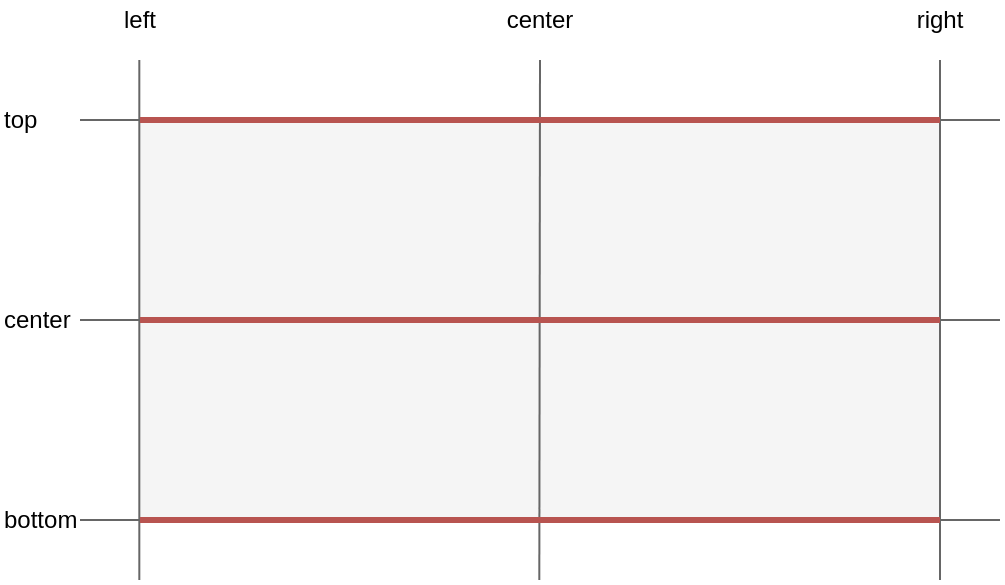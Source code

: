 <mxfile version="13.2.6" type="device"><diagram id="lJJeek-omCmlwn547X8g" name="Page-1"><mxGraphModel dx="501" dy="310" grid="1" gridSize="10" guides="1" tooltips="1" connect="1" arrows="1" fold="1" page="1" pageScale="1" pageWidth="850" pageHeight="1100" math="0" shadow="0"><root><mxCell id="0"/><mxCell id="1" parent="0"/><mxCell id="MBnoipkt6LpGMoZ2fEmY-1" value="" style="rounded=0;whiteSpace=wrap;html=1;fillColor=#f5f5f5;strokeColor=none;fontColor=#333333;" parent="1" vertex="1"><mxGeometry x="120" y="120" width="400" height="200" as="geometry"/></mxCell><mxCell id="MBnoipkt6LpGMoZ2fEmY-2" value="" style="endArrow=none;html=1;fillColor=#f5f5f5;strokeColor=#666666;exitX=1;exitY=0.5;exitDx=0;exitDy=0;" parent="1" source="MBnoipkt6LpGMoZ2fEmY-9" edge="1"><mxGeometry width="50" height="50" relative="1" as="geometry"><mxPoint x="110" y="120" as="sourcePoint"/><mxPoint x="550" y="120" as="targetPoint"/></mxGeometry></mxCell><mxCell id="MBnoipkt6LpGMoZ2fEmY-3" value="" style="endArrow=none;html=1;fillColor=#f5f5f5;strokeColor=#666666;exitX=1;exitY=0.5;exitDx=0;exitDy=0;" parent="1" source="MBnoipkt6LpGMoZ2fEmY-10" edge="1"><mxGeometry width="50" height="50" relative="1" as="geometry"><mxPoint x="110" y="320" as="sourcePoint"/><mxPoint x="550" y="320" as="targetPoint"/></mxGeometry></mxCell><mxCell id="MBnoipkt6LpGMoZ2fEmY-4" value="" style="endArrow=none;html=1;fillColor=#f5f5f5;strokeColor=#666666;" parent="1" edge="1"><mxGeometry width="50" height="50" relative="1" as="geometry"><mxPoint x="520" y="90" as="sourcePoint"/><mxPoint x="520" y="350" as="targetPoint"/></mxGeometry></mxCell><mxCell id="MBnoipkt6LpGMoZ2fEmY-5" value="" style="endArrow=none;html=1;fillColor=#f5f5f5;strokeColor=#666666;" parent="1" edge="1"><mxGeometry width="50" height="50" relative="1" as="geometry"><mxPoint x="119.66" y="90" as="sourcePoint"/><mxPoint x="119.66" y="350" as="targetPoint"/></mxGeometry></mxCell><mxCell id="MBnoipkt6LpGMoZ2fEmY-6" value="" style="endArrow=none;html=1;fillColor=#f5f5f5;strokeColor=#666666;" parent="1" edge="1"><mxGeometry width="50" height="50" relative="1" as="geometry"><mxPoint x="320" y="90" as="sourcePoint"/><mxPoint x="319.66" y="350" as="targetPoint"/></mxGeometry></mxCell><mxCell id="MBnoipkt6LpGMoZ2fEmY-7" value="" style="endArrow=none;html=1;fillColor=#f5f5f5;strokeColor=#666666;exitX=1;exitY=0.5;exitDx=0;exitDy=0;" parent="1" source="MBnoipkt6LpGMoZ2fEmY-8" edge="1"><mxGeometry width="50" height="50" relative="1" as="geometry"><mxPoint x="110" y="220" as="sourcePoint"/><mxPoint x="550" y="220" as="targetPoint"/></mxGeometry></mxCell><mxCell id="MBnoipkt6LpGMoZ2fEmY-8" value="center" style="text;html=1;strokeColor=none;fillColor=none;align=left;verticalAlign=middle;whiteSpace=wrap;rounded=0;" parent="1" vertex="1"><mxGeometry x="50" y="210" width="40" height="20" as="geometry"/></mxCell><mxCell id="MBnoipkt6LpGMoZ2fEmY-9" value="top" style="text;html=1;strokeColor=none;fillColor=none;align=left;verticalAlign=middle;whiteSpace=wrap;rounded=0;" parent="1" vertex="1"><mxGeometry x="50" y="110" width="40" height="20" as="geometry"/></mxCell><mxCell id="MBnoipkt6LpGMoZ2fEmY-10" value="bottom" style="text;html=1;strokeColor=none;fillColor=none;align=left;verticalAlign=middle;whiteSpace=wrap;rounded=0;" parent="1" vertex="1"><mxGeometry x="50" y="310" width="40" height="20" as="geometry"/></mxCell><mxCell id="MBnoipkt6LpGMoZ2fEmY-11" value="left" style="text;html=1;strokeColor=none;fillColor=none;align=center;verticalAlign=middle;whiteSpace=wrap;rounded=0;" parent="1" vertex="1"><mxGeometry x="100" y="60" width="40" height="20" as="geometry"/></mxCell><mxCell id="MBnoipkt6LpGMoZ2fEmY-12" value="center" style="text;html=1;strokeColor=none;fillColor=none;align=center;verticalAlign=middle;whiteSpace=wrap;rounded=0;" parent="1" vertex="1"><mxGeometry x="300" y="60" width="40" height="20" as="geometry"/></mxCell><mxCell id="MBnoipkt6LpGMoZ2fEmY-13" value="right" style="text;html=1;strokeColor=none;fillColor=none;align=center;verticalAlign=middle;whiteSpace=wrap;rounded=0;" parent="1" vertex="1"><mxGeometry x="500" y="60" width="40" height="20" as="geometry"/></mxCell><mxCell id="MBnoipkt6LpGMoZ2fEmY-19" value="" style="endArrow=none;html=1;fillColor=#f8cecc;strokeColor=#b85450;strokeWidth=3;" parent="1" edge="1"><mxGeometry width="50" height="50" relative="1" as="geometry"><mxPoint x="120" y="220" as="sourcePoint"/><mxPoint x="520" y="220" as="targetPoint"/></mxGeometry></mxCell><mxCell id="MBnoipkt6LpGMoZ2fEmY-27" value="" style="endArrow=none;dashed=1;html=1;dashPattern=1 1;opacity=50;" parent="1" edge="1"><mxGeometry width="50" height="50" relative="1" as="geometry"><mxPoint x="420" y="270" as="sourcePoint"/><mxPoint x="420" y="270" as="targetPoint"/></mxGeometry></mxCell><mxCell id="gdCi7gxhiq_v-Qedg1-5-1" value="" style="endArrow=none;html=1;fillColor=#f8cecc;strokeColor=#b85450;strokeWidth=3;" edge="1" parent="1"><mxGeometry width="50" height="50" relative="1" as="geometry"><mxPoint x="120" y="120" as="sourcePoint"/><mxPoint x="520" y="120" as="targetPoint"/></mxGeometry></mxCell><mxCell id="gdCi7gxhiq_v-Qedg1-5-2" value="" style="endArrow=none;html=1;fillColor=#f8cecc;strokeColor=#b85450;strokeWidth=3;" edge="1" parent="1"><mxGeometry width="50" height="50" relative="1" as="geometry"><mxPoint x="120" y="320" as="sourcePoint"/><mxPoint x="520" y="320" as="targetPoint"/></mxGeometry></mxCell></root></mxGraphModel></diagram></mxfile>